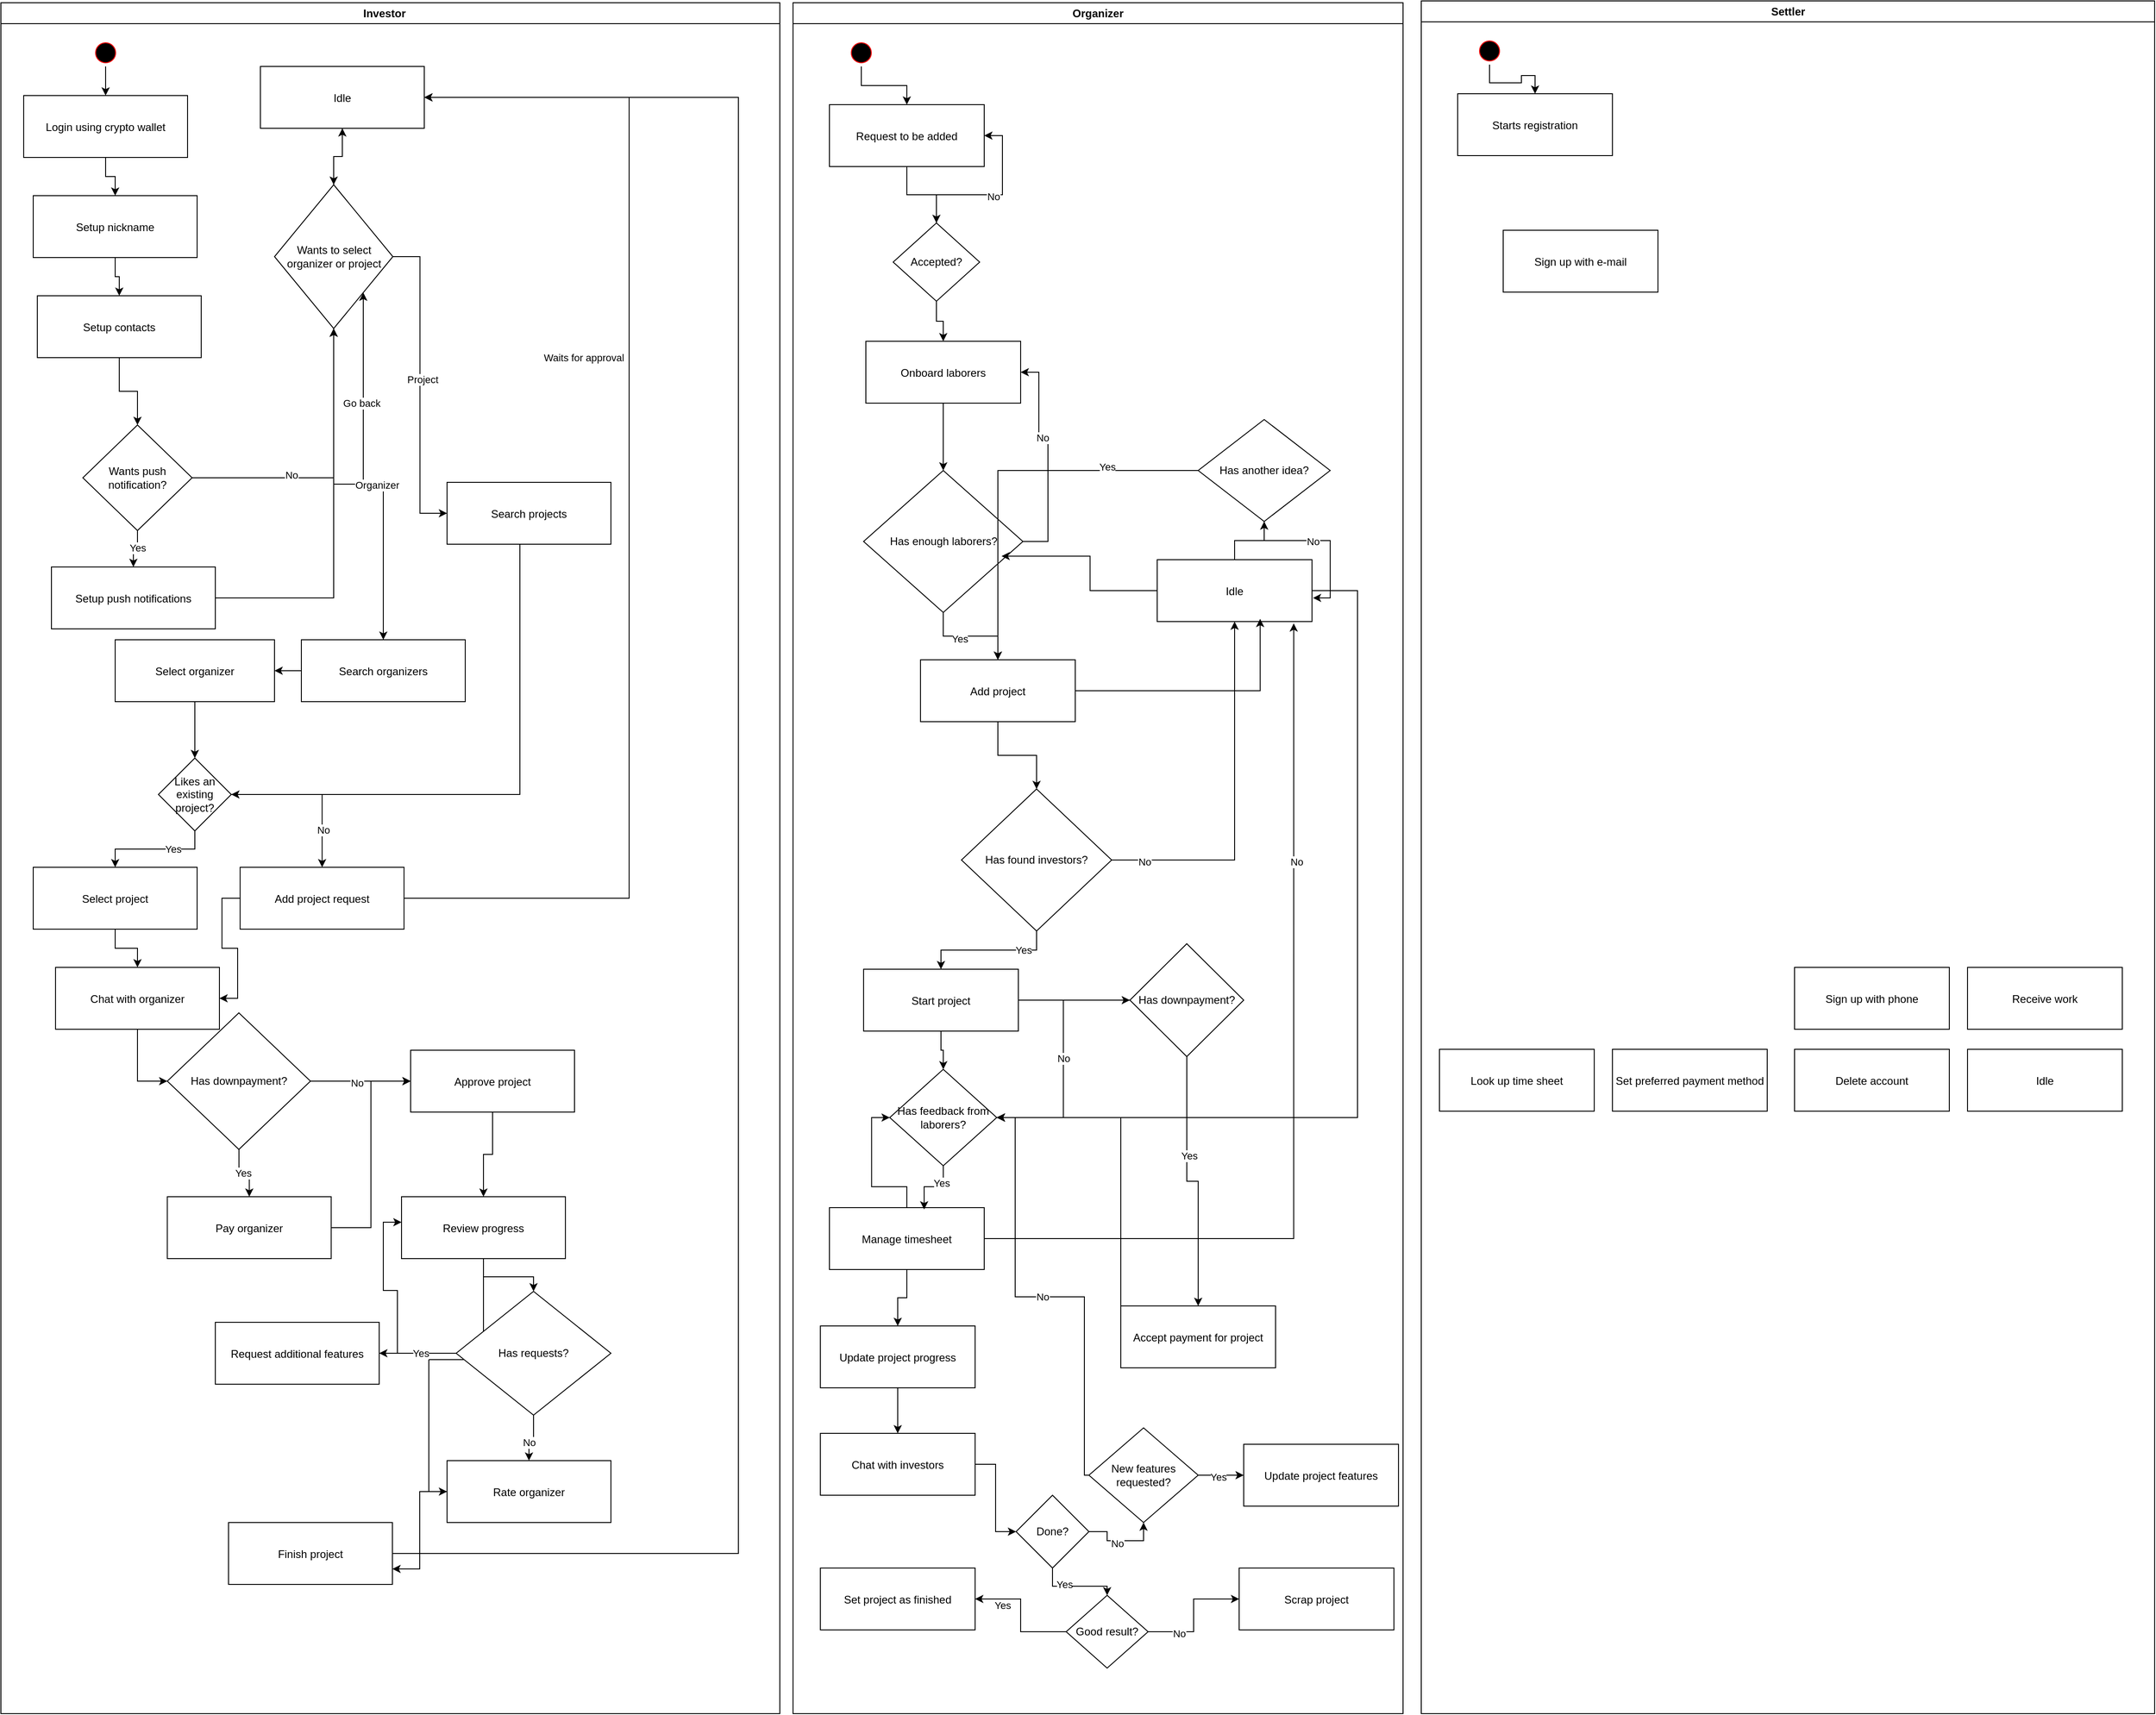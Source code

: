 <mxfile version="24.7.16">
  <diagram name="Page-1" id="e7e014a7-5840-1c2e-5031-d8a46d1fe8dd">
    <mxGraphModel dx="3354" dy="1901" grid="1" gridSize="10" guides="1" tooltips="1" connect="1" arrows="1" fold="1" page="1" pageScale="1" pageWidth="1920" pageHeight="1200" background="none" math="0" shadow="0">
      <root>
        <mxCell id="0" />
        <mxCell id="1" parent="0" />
        <mxCell id="2" value="Investor    " style="swimlane;whiteSpace=wrap" parent="1" vertex="1">
          <mxGeometry x="40" y="130" width="855.5" height="1880" as="geometry" />
        </mxCell>
        <mxCell id="VlkPv9jspcL5AIq_9kxq-81" style="edgeStyle=orthogonalEdgeStyle;rounded=0;orthogonalLoop=1;jettySize=auto;html=1;" edge="1" parent="2" source="5" target="VlkPv9jspcL5AIq_9kxq-46">
          <mxGeometry relative="1" as="geometry" />
        </mxCell>
        <mxCell id="5" value="" style="ellipse;shape=startState;fillColor=#000000;strokeColor=#ff0000;" parent="2" vertex="1">
          <mxGeometry x="100" y="40" width="30" height="30" as="geometry" />
        </mxCell>
        <mxCell id="VlkPv9jspcL5AIq_9kxq-82" style="edgeStyle=orthogonalEdgeStyle;rounded=0;orthogonalLoop=1;jettySize=auto;html=1;" edge="1" parent="2" source="VlkPv9jspcL5AIq_9kxq-46" target="VlkPv9jspcL5AIq_9kxq-47">
          <mxGeometry relative="1" as="geometry" />
        </mxCell>
        <mxCell id="VlkPv9jspcL5AIq_9kxq-46" value="Login using crypto wallet" style="" vertex="1" parent="2">
          <mxGeometry x="25" y="102" width="180" height="68" as="geometry" />
        </mxCell>
        <mxCell id="VlkPv9jspcL5AIq_9kxq-83" style="edgeStyle=orthogonalEdgeStyle;rounded=0;orthogonalLoop=1;jettySize=auto;html=1;" edge="1" parent="2" source="VlkPv9jspcL5AIq_9kxq-47" target="VlkPv9jspcL5AIq_9kxq-48">
          <mxGeometry relative="1" as="geometry" />
        </mxCell>
        <mxCell id="VlkPv9jspcL5AIq_9kxq-47" value="Setup nickname" style="" vertex="1" parent="2">
          <mxGeometry x="35.5" y="212" width="180" height="68" as="geometry" />
        </mxCell>
        <mxCell id="VlkPv9jspcL5AIq_9kxq-85" value="" style="edgeStyle=orthogonalEdgeStyle;rounded=0;orthogonalLoop=1;jettySize=auto;html=1;" edge="1" parent="2" source="VlkPv9jspcL5AIq_9kxq-48" target="VlkPv9jspcL5AIq_9kxq-84">
          <mxGeometry relative="1" as="geometry" />
        </mxCell>
        <mxCell id="VlkPv9jspcL5AIq_9kxq-48" value="Setup contacts" style="" vertex="1" parent="2">
          <mxGeometry x="40" y="322" width="180" height="68" as="geometry" />
        </mxCell>
        <mxCell id="VlkPv9jspcL5AIq_9kxq-103" style="edgeStyle=orthogonalEdgeStyle;rounded=0;orthogonalLoop=1;jettySize=auto;html=1;" edge="1" parent="2" source="VlkPv9jspcL5AIq_9kxq-49" target="VlkPv9jspcL5AIq_9kxq-88">
          <mxGeometry relative="1" as="geometry" />
        </mxCell>
        <mxCell id="VlkPv9jspcL5AIq_9kxq-49" value="Setup push notifications" style="" vertex="1" parent="2">
          <mxGeometry x="55.5" y="620" width="180" height="68" as="geometry" />
        </mxCell>
        <mxCell id="VlkPv9jspcL5AIq_9kxq-93" style="edgeStyle=orthogonalEdgeStyle;rounded=0;orthogonalLoop=1;jettySize=auto;html=1;entryX=1;entryY=1;entryDx=0;entryDy=0;" edge="1" parent="2" source="VlkPv9jspcL5AIq_9kxq-50" target="VlkPv9jspcL5AIq_9kxq-88">
          <mxGeometry relative="1" as="geometry" />
        </mxCell>
        <mxCell id="VlkPv9jspcL5AIq_9kxq-94" value="Go back" style="edgeLabel;html=1;align=center;verticalAlign=middle;resizable=0;points=[];" vertex="1" connectable="0" parent="VlkPv9jspcL5AIq_9kxq-93">
          <mxGeometry x="0.402" y="3" relative="1" as="geometry">
            <mxPoint x="1" y="1" as="offset" />
          </mxGeometry>
        </mxCell>
        <mxCell id="VlkPv9jspcL5AIq_9kxq-97" style="edgeStyle=orthogonalEdgeStyle;rounded=0;orthogonalLoop=1;jettySize=auto;html=1;" edge="1" parent="2" source="VlkPv9jspcL5AIq_9kxq-50" target="VlkPv9jspcL5AIq_9kxq-51">
          <mxGeometry relative="1" as="geometry" />
        </mxCell>
        <mxCell id="VlkPv9jspcL5AIq_9kxq-50" value="Search organizers" style="" vertex="1" parent="2">
          <mxGeometry x="330" y="700" width="180" height="68" as="geometry" />
        </mxCell>
        <mxCell id="VlkPv9jspcL5AIq_9kxq-111" value="" style="edgeStyle=orthogonalEdgeStyle;rounded=0;orthogonalLoop=1;jettySize=auto;html=1;" edge="1" parent="2" source="VlkPv9jspcL5AIq_9kxq-51" target="VlkPv9jspcL5AIq_9kxq-110">
          <mxGeometry relative="1" as="geometry" />
        </mxCell>
        <mxCell id="VlkPv9jspcL5AIq_9kxq-51" value="Select organizer" style="" vertex="1" parent="2">
          <mxGeometry x="125.5" y="700" width="175" height="68" as="geometry" />
        </mxCell>
        <mxCell id="VlkPv9jspcL5AIq_9kxq-113" style="edgeStyle=orthogonalEdgeStyle;rounded=0;orthogonalLoop=1;jettySize=auto;html=1;entryX=1;entryY=0.5;entryDx=0;entryDy=0;" edge="1" parent="2" source="VlkPv9jspcL5AIq_9kxq-52" target="VlkPv9jspcL5AIq_9kxq-110">
          <mxGeometry relative="1" as="geometry">
            <Array as="points">
              <mxPoint x="570" y="870" />
            </Array>
          </mxGeometry>
        </mxCell>
        <mxCell id="VlkPv9jspcL5AIq_9kxq-52" value="Search projects" style="" vertex="1" parent="2">
          <mxGeometry x="490" y="527" width="180" height="68" as="geometry" />
        </mxCell>
        <mxCell id="VlkPv9jspcL5AIq_9kxq-118" style="edgeStyle=orthogonalEdgeStyle;rounded=0;orthogonalLoop=1;jettySize=auto;html=1;entryX=1;entryY=0.5;entryDx=0;entryDy=0;" edge="1" parent="2" source="VlkPv9jspcL5AIq_9kxq-53" target="VlkPv9jspcL5AIq_9kxq-107">
          <mxGeometry relative="1" as="geometry">
            <Array as="points">
              <mxPoint x="690" y="984" />
              <mxPoint x="690" y="104" />
            </Array>
          </mxGeometry>
        </mxCell>
        <mxCell id="VlkPv9jspcL5AIq_9kxq-119" value="Waits for approval" style="edgeLabel;html=1;align=center;verticalAlign=middle;resizable=0;points=[];" vertex="1" connectable="0" parent="VlkPv9jspcL5AIq_9kxq-118">
          <mxGeometry x="0.246" y="3" relative="1" as="geometry">
            <mxPoint x="-47" y="1" as="offset" />
          </mxGeometry>
        </mxCell>
        <mxCell id="VlkPv9jspcL5AIq_9kxq-130" style="edgeStyle=orthogonalEdgeStyle;rounded=0;orthogonalLoop=1;jettySize=auto;html=1;entryX=1;entryY=0.5;entryDx=0;entryDy=0;" edge="1" parent="2" source="VlkPv9jspcL5AIq_9kxq-53" target="VlkPv9jspcL5AIq_9kxq-54">
          <mxGeometry relative="1" as="geometry" />
        </mxCell>
        <mxCell id="VlkPv9jspcL5AIq_9kxq-53" value="Add project request" style="" vertex="1" parent="2">
          <mxGeometry x="262.75" y="950" width="180" height="68" as="geometry" />
        </mxCell>
        <mxCell id="VlkPv9jspcL5AIq_9kxq-131" style="edgeStyle=orthogonalEdgeStyle;rounded=0;orthogonalLoop=1;jettySize=auto;html=1;entryX=0;entryY=0.5;entryDx=0;entryDy=0;" edge="1" parent="2" source="VlkPv9jspcL5AIq_9kxq-54" target="VlkPv9jspcL5AIq_9kxq-120">
          <mxGeometry relative="1" as="geometry" />
        </mxCell>
        <mxCell id="VlkPv9jspcL5AIq_9kxq-54" value="Chat with organizer" style="" vertex="1" parent="2">
          <mxGeometry x="60" y="1060" width="180" height="68" as="geometry" />
        </mxCell>
        <mxCell id="VlkPv9jspcL5AIq_9kxq-127" style="edgeStyle=orthogonalEdgeStyle;rounded=0;orthogonalLoop=1;jettySize=auto;html=1;entryX=0;entryY=0.5;entryDx=0;entryDy=0;" edge="1" parent="2" source="VlkPv9jspcL5AIq_9kxq-55" target="VlkPv9jspcL5AIq_9kxq-124">
          <mxGeometry relative="1" as="geometry" />
        </mxCell>
        <mxCell id="VlkPv9jspcL5AIq_9kxq-55" value="Pay organizer" style="" vertex="1" parent="2">
          <mxGeometry x="182.75" y="1312" width="180" height="68" as="geometry" />
        </mxCell>
        <mxCell id="VlkPv9jspcL5AIq_9kxq-135" value="" style="edgeStyle=orthogonalEdgeStyle;rounded=0;orthogonalLoop=1;jettySize=auto;html=1;" edge="1" parent="2" source="VlkPv9jspcL5AIq_9kxq-56" target="VlkPv9jspcL5AIq_9kxq-134">
          <mxGeometry relative="1" as="geometry" />
        </mxCell>
        <mxCell id="VlkPv9jspcL5AIq_9kxq-143" style="edgeStyle=orthogonalEdgeStyle;rounded=0;orthogonalLoop=1;jettySize=auto;html=1;entryX=0;entryY=0.5;entryDx=0;entryDy=0;" edge="1" parent="2" source="VlkPv9jspcL5AIq_9kxq-56" target="VlkPv9jspcL5AIq_9kxq-57">
          <mxGeometry relative="1" as="geometry" />
        </mxCell>
        <mxCell id="VlkPv9jspcL5AIq_9kxq-56" value="Review progress" style="" vertex="1" parent="2">
          <mxGeometry x="440" y="1312" width="180" height="68" as="geometry" />
        </mxCell>
        <mxCell id="VlkPv9jspcL5AIq_9kxq-145" style="edgeStyle=orthogonalEdgeStyle;rounded=0;orthogonalLoop=1;jettySize=auto;html=1;entryX=1;entryY=0.75;entryDx=0;entryDy=0;" edge="1" parent="2" source="VlkPv9jspcL5AIq_9kxq-57" target="VlkPv9jspcL5AIq_9kxq-144">
          <mxGeometry relative="1" as="geometry" />
        </mxCell>
        <mxCell id="VlkPv9jspcL5AIq_9kxq-57" value="Rate organizer" style="" vertex="1" parent="2">
          <mxGeometry x="490" y="1602" width="180" height="68" as="geometry" />
        </mxCell>
        <mxCell id="VlkPv9jspcL5AIq_9kxq-129" style="edgeStyle=orthogonalEdgeStyle;rounded=0;orthogonalLoop=1;jettySize=auto;html=1;" edge="1" parent="2" source="VlkPv9jspcL5AIq_9kxq-58" target="VlkPv9jspcL5AIq_9kxq-54">
          <mxGeometry relative="1" as="geometry" />
        </mxCell>
        <mxCell id="VlkPv9jspcL5AIq_9kxq-58" value="Select project" style="" vertex="1" parent="2">
          <mxGeometry x="35.5" y="950" width="180" height="68" as="geometry" />
        </mxCell>
        <mxCell id="VlkPv9jspcL5AIq_9kxq-59" value="Request additional features" style="" vertex="1" parent="2">
          <mxGeometry x="235.5" y="1450" width="180" height="68" as="geometry" />
        </mxCell>
        <mxCell id="VlkPv9jspcL5AIq_9kxq-86" style="edgeStyle=orthogonalEdgeStyle;rounded=0;orthogonalLoop=1;jettySize=auto;html=1;" edge="1" parent="2" source="VlkPv9jspcL5AIq_9kxq-84" target="VlkPv9jspcL5AIq_9kxq-49">
          <mxGeometry relative="1" as="geometry" />
        </mxCell>
        <mxCell id="VlkPv9jspcL5AIq_9kxq-87" value="Yes" style="edgeLabel;html=1;align=center;verticalAlign=middle;resizable=0;points=[];" vertex="1" connectable="0" parent="VlkPv9jspcL5AIq_9kxq-86">
          <mxGeometry x="-0.146" relative="1" as="geometry">
            <mxPoint as="offset" />
          </mxGeometry>
        </mxCell>
        <mxCell id="VlkPv9jspcL5AIq_9kxq-89" value="" style="edgeStyle=orthogonalEdgeStyle;rounded=0;orthogonalLoop=1;jettySize=auto;html=1;" edge="1" parent="2" source="VlkPv9jspcL5AIq_9kxq-84" target="VlkPv9jspcL5AIq_9kxq-88">
          <mxGeometry relative="1" as="geometry" />
        </mxCell>
        <mxCell id="VlkPv9jspcL5AIq_9kxq-90" value="No" style="edgeLabel;html=1;align=center;verticalAlign=middle;resizable=0;points=[];" vertex="1" connectable="0" parent="VlkPv9jspcL5AIq_9kxq-89">
          <mxGeometry x="-0.32" y="3" relative="1" as="geometry">
            <mxPoint as="offset" />
          </mxGeometry>
        </mxCell>
        <mxCell id="VlkPv9jspcL5AIq_9kxq-84" value="Wants push notification?" style="rhombus;whiteSpace=wrap;html=1;" vertex="1" parent="2">
          <mxGeometry x="90" y="464" width="120" height="116" as="geometry" />
        </mxCell>
        <mxCell id="VlkPv9jspcL5AIq_9kxq-91" style="edgeStyle=orthogonalEdgeStyle;rounded=0;orthogonalLoop=1;jettySize=auto;html=1;" edge="1" parent="2" source="VlkPv9jspcL5AIq_9kxq-88" target="VlkPv9jspcL5AIq_9kxq-50">
          <mxGeometry relative="1" as="geometry" />
        </mxCell>
        <mxCell id="VlkPv9jspcL5AIq_9kxq-92" value="Organizer" style="edgeLabel;html=1;align=center;verticalAlign=middle;resizable=0;points=[];" vertex="1" connectable="0" parent="VlkPv9jspcL5AIq_9kxq-91">
          <mxGeometry x="0.1" y="-1" relative="1" as="geometry">
            <mxPoint as="offset" />
          </mxGeometry>
        </mxCell>
        <mxCell id="VlkPv9jspcL5AIq_9kxq-95" style="edgeStyle=orthogonalEdgeStyle;rounded=0;orthogonalLoop=1;jettySize=auto;html=1;entryX=0;entryY=0.5;entryDx=0;entryDy=0;" edge="1" parent="2" source="VlkPv9jspcL5AIq_9kxq-88" target="VlkPv9jspcL5AIq_9kxq-52">
          <mxGeometry relative="1" as="geometry" />
        </mxCell>
        <mxCell id="VlkPv9jspcL5AIq_9kxq-96" value="Project" style="edgeLabel;html=1;align=center;verticalAlign=middle;resizable=0;points=[];" vertex="1" connectable="0" parent="VlkPv9jspcL5AIq_9kxq-95">
          <mxGeometry x="-0.04" y="2" relative="1" as="geometry">
            <mxPoint as="offset" />
          </mxGeometry>
        </mxCell>
        <mxCell id="VlkPv9jspcL5AIq_9kxq-108" style="edgeStyle=orthogonalEdgeStyle;rounded=0;orthogonalLoop=1;jettySize=auto;html=1;entryX=0.5;entryY=1;entryDx=0;entryDy=0;" edge="1" parent="2" source="VlkPv9jspcL5AIq_9kxq-88" target="VlkPv9jspcL5AIq_9kxq-107">
          <mxGeometry relative="1" as="geometry" />
        </mxCell>
        <mxCell id="VlkPv9jspcL5AIq_9kxq-88" value="Wants to select organizer or project" style="rhombus;whiteSpace=wrap;html=1;" vertex="1" parent="2">
          <mxGeometry x="300.5" y="200" width="130" height="158" as="geometry" />
        </mxCell>
        <mxCell id="VlkPv9jspcL5AIq_9kxq-109" style="edgeStyle=orthogonalEdgeStyle;rounded=0;orthogonalLoop=1;jettySize=auto;html=1;entryX=0.5;entryY=0;entryDx=0;entryDy=0;" edge="1" parent="2" source="VlkPv9jspcL5AIq_9kxq-107" target="VlkPv9jspcL5AIq_9kxq-88">
          <mxGeometry relative="1" as="geometry" />
        </mxCell>
        <mxCell id="VlkPv9jspcL5AIq_9kxq-107" value="Idle" style="" vertex="1" parent="2">
          <mxGeometry x="285" y="70" width="180" height="68" as="geometry" />
        </mxCell>
        <mxCell id="VlkPv9jspcL5AIq_9kxq-114" style="edgeStyle=orthogonalEdgeStyle;rounded=0;orthogonalLoop=1;jettySize=auto;html=1;" edge="1" parent="2" source="VlkPv9jspcL5AIq_9kxq-110" target="VlkPv9jspcL5AIq_9kxq-53">
          <mxGeometry relative="1" as="geometry" />
        </mxCell>
        <mxCell id="VlkPv9jspcL5AIq_9kxq-115" value="No" style="edgeLabel;html=1;align=center;verticalAlign=middle;resizable=0;points=[];" vertex="1" connectable="0" parent="VlkPv9jspcL5AIq_9kxq-114">
          <mxGeometry x="0.544" y="1" relative="1" as="geometry">
            <mxPoint as="offset" />
          </mxGeometry>
        </mxCell>
        <mxCell id="VlkPv9jspcL5AIq_9kxq-116" style="edgeStyle=orthogonalEdgeStyle;rounded=0;orthogonalLoop=1;jettySize=auto;html=1;" edge="1" parent="2" source="VlkPv9jspcL5AIq_9kxq-110" target="VlkPv9jspcL5AIq_9kxq-58">
          <mxGeometry relative="1" as="geometry" />
        </mxCell>
        <mxCell id="VlkPv9jspcL5AIq_9kxq-117" value="Yes" style="edgeLabel;html=1;align=center;verticalAlign=middle;resizable=0;points=[];" vertex="1" connectable="0" parent="VlkPv9jspcL5AIq_9kxq-116">
          <mxGeometry x="-0.31" relative="1" as="geometry">
            <mxPoint as="offset" />
          </mxGeometry>
        </mxCell>
        <mxCell id="VlkPv9jspcL5AIq_9kxq-110" value="Likes an existing project?" style="rhombus;whiteSpace=wrap;html=1;" vertex="1" parent="2">
          <mxGeometry x="173" y="830" width="80" height="80" as="geometry" />
        </mxCell>
        <mxCell id="VlkPv9jspcL5AIq_9kxq-122" style="edgeStyle=orthogonalEdgeStyle;rounded=0;orthogonalLoop=1;jettySize=auto;html=1;" edge="1" parent="2" source="VlkPv9jspcL5AIq_9kxq-120" target="VlkPv9jspcL5AIq_9kxq-55">
          <mxGeometry relative="1" as="geometry" />
        </mxCell>
        <mxCell id="VlkPv9jspcL5AIq_9kxq-123" value="Yes" style="edgeLabel;html=1;align=center;verticalAlign=middle;resizable=0;points=[];" vertex="1" connectable="0" parent="VlkPv9jspcL5AIq_9kxq-122">
          <mxGeometry x="-0.034" relative="1" as="geometry">
            <mxPoint as="offset" />
          </mxGeometry>
        </mxCell>
        <mxCell id="VlkPv9jspcL5AIq_9kxq-125" style="edgeStyle=orthogonalEdgeStyle;rounded=0;orthogonalLoop=1;jettySize=auto;html=1;" edge="1" parent="2" source="VlkPv9jspcL5AIq_9kxq-120" target="VlkPv9jspcL5AIq_9kxq-124">
          <mxGeometry relative="1" as="geometry" />
        </mxCell>
        <mxCell id="VlkPv9jspcL5AIq_9kxq-126" value="No" style="edgeLabel;html=1;align=center;verticalAlign=middle;resizable=0;points=[];" vertex="1" connectable="0" parent="VlkPv9jspcL5AIq_9kxq-125">
          <mxGeometry x="-0.075" y="-2" relative="1" as="geometry">
            <mxPoint as="offset" />
          </mxGeometry>
        </mxCell>
        <mxCell id="VlkPv9jspcL5AIq_9kxq-120" value="Has downpayment?" style="rhombus;whiteSpace=wrap;html=1;" vertex="1" parent="2">
          <mxGeometry x="182.75" y="1110" width="157.25" height="150" as="geometry" />
        </mxCell>
        <mxCell id="VlkPv9jspcL5AIq_9kxq-128" style="edgeStyle=orthogonalEdgeStyle;rounded=0;orthogonalLoop=1;jettySize=auto;html=1;entryX=0.5;entryY=0;entryDx=0;entryDy=0;" edge="1" parent="2" source="VlkPv9jspcL5AIq_9kxq-124" target="VlkPv9jspcL5AIq_9kxq-56">
          <mxGeometry relative="1" as="geometry" />
        </mxCell>
        <mxCell id="VlkPv9jspcL5AIq_9kxq-124" value="Approve project" style="" vertex="1" parent="2">
          <mxGeometry x="450" y="1151" width="180" height="68" as="geometry" />
        </mxCell>
        <mxCell id="VlkPv9jspcL5AIq_9kxq-136" style="edgeStyle=orthogonalEdgeStyle;rounded=0;orthogonalLoop=1;jettySize=auto;html=1;" edge="1" parent="2" source="VlkPv9jspcL5AIq_9kxq-134" target="VlkPv9jspcL5AIq_9kxq-59">
          <mxGeometry relative="1" as="geometry" />
        </mxCell>
        <mxCell id="VlkPv9jspcL5AIq_9kxq-137" value="Yes" style="edgeLabel;html=1;align=center;verticalAlign=middle;resizable=0;points=[];" vertex="1" connectable="0" parent="VlkPv9jspcL5AIq_9kxq-136">
          <mxGeometry x="-0.061" relative="1" as="geometry">
            <mxPoint as="offset" />
          </mxGeometry>
        </mxCell>
        <mxCell id="VlkPv9jspcL5AIq_9kxq-141" style="edgeStyle=orthogonalEdgeStyle;rounded=0;orthogonalLoop=1;jettySize=auto;html=1;" edge="1" parent="2" source="VlkPv9jspcL5AIq_9kxq-134" target="VlkPv9jspcL5AIq_9kxq-57">
          <mxGeometry relative="1" as="geometry" />
        </mxCell>
        <mxCell id="VlkPv9jspcL5AIq_9kxq-142" value="No" style="edgeLabel;html=1;align=center;verticalAlign=middle;resizable=0;points=[];" vertex="1" connectable="0" parent="VlkPv9jspcL5AIq_9kxq-141">
          <mxGeometry x="0.273" relative="1" as="geometry">
            <mxPoint as="offset" />
          </mxGeometry>
        </mxCell>
        <mxCell id="VlkPv9jspcL5AIq_9kxq-134" value="Has requests?" style="rhombus;whiteSpace=wrap;html=1;" vertex="1" parent="2">
          <mxGeometry x="500" y="1416" width="170" height="136" as="geometry" />
        </mxCell>
        <mxCell id="VlkPv9jspcL5AIq_9kxq-138" style="edgeStyle=orthogonalEdgeStyle;rounded=0;orthogonalLoop=1;jettySize=auto;html=1;entryX=0;entryY=0.412;entryDx=0;entryDy=0;entryPerimeter=0;" edge="1" parent="2" source="VlkPv9jspcL5AIq_9kxq-59" target="VlkPv9jspcL5AIq_9kxq-56">
          <mxGeometry relative="1" as="geometry" />
        </mxCell>
        <mxCell id="VlkPv9jspcL5AIq_9kxq-147" style="edgeStyle=orthogonalEdgeStyle;rounded=0;orthogonalLoop=1;jettySize=auto;html=1;entryX=1;entryY=0.5;entryDx=0;entryDy=0;" edge="1" parent="2" source="VlkPv9jspcL5AIq_9kxq-144" target="VlkPv9jspcL5AIq_9kxq-107">
          <mxGeometry relative="1" as="geometry">
            <Array as="points">
              <mxPoint x="810" y="1704" />
              <mxPoint x="810" y="104" />
            </Array>
          </mxGeometry>
        </mxCell>
        <mxCell id="VlkPv9jspcL5AIq_9kxq-144" value="Finish project" style="" vertex="1" parent="2">
          <mxGeometry x="250" y="1670" width="180" height="68" as="geometry" />
        </mxCell>
        <mxCell id="3" value="Organizer" style="swimlane;whiteSpace=wrap" parent="1" vertex="1">
          <mxGeometry x="910" y="130" width="670" height="1880" as="geometry" />
        </mxCell>
        <mxCell id="VlkPv9jspcL5AIq_9kxq-148" style="edgeStyle=orthogonalEdgeStyle;rounded=0;orthogonalLoop=1;jettySize=auto;html=1;" edge="1" parent="3" source="13" target="VlkPv9jspcL5AIq_9kxq-61">
          <mxGeometry relative="1" as="geometry" />
        </mxCell>
        <mxCell id="13" value="" style="ellipse;shape=startState;fillColor=#000000;strokeColor=#ff0000;" parent="3" vertex="1">
          <mxGeometry x="60" y="40" width="30" height="30" as="geometry" />
        </mxCell>
        <mxCell id="VlkPv9jspcL5AIq_9kxq-150" value="" style="edgeStyle=orthogonalEdgeStyle;rounded=0;orthogonalLoop=1;jettySize=auto;html=1;" edge="1" parent="3" source="VlkPv9jspcL5AIq_9kxq-61" target="VlkPv9jspcL5AIq_9kxq-149">
          <mxGeometry relative="1" as="geometry" />
        </mxCell>
        <mxCell id="VlkPv9jspcL5AIq_9kxq-61" value="Request to be added" style="" vertex="1" parent="3">
          <mxGeometry x="40" y="112" width="170" height="68" as="geometry" />
        </mxCell>
        <mxCell id="VlkPv9jspcL5AIq_9kxq-179" value="" style="edgeStyle=orthogonalEdgeStyle;rounded=0;orthogonalLoop=1;jettySize=auto;html=1;" edge="1" parent="3" source="VlkPv9jspcL5AIq_9kxq-63" target="VlkPv9jspcL5AIq_9kxq-178">
          <mxGeometry relative="1" as="geometry" />
        </mxCell>
        <mxCell id="VlkPv9jspcL5AIq_9kxq-63" value="Add project" style="" vertex="1" parent="3">
          <mxGeometry x="140" y="722" width="170" height="68" as="geometry" />
        </mxCell>
        <mxCell id="VlkPv9jspcL5AIq_9kxq-194" style="edgeStyle=orthogonalEdgeStyle;rounded=0;orthogonalLoop=1;jettySize=auto;html=1;entryX=0;entryY=0.5;entryDx=0;entryDy=0;" edge="1" parent="3" source="VlkPv9jspcL5AIq_9kxq-65" target="VlkPv9jspcL5AIq_9kxq-190">
          <mxGeometry relative="1" as="geometry" />
        </mxCell>
        <mxCell id="VlkPv9jspcL5AIq_9kxq-205" style="edgeStyle=orthogonalEdgeStyle;rounded=0;orthogonalLoop=1;jettySize=auto;html=1;" edge="1" parent="3" source="VlkPv9jspcL5AIq_9kxq-65" target="VlkPv9jspcL5AIq_9kxq-68">
          <mxGeometry relative="1" as="geometry" />
        </mxCell>
        <mxCell id="VlkPv9jspcL5AIq_9kxq-65" value="Manage timesheet" style="" vertex="1" parent="3">
          <mxGeometry x="40" y="1324" width="170" height="68" as="geometry" />
        </mxCell>
        <mxCell id="VlkPv9jspcL5AIq_9kxq-66" value="Update project features" style="" vertex="1" parent="3">
          <mxGeometry x="495" y="1584" width="170" height="68" as="geometry" />
        </mxCell>
        <mxCell id="VlkPv9jspcL5AIq_9kxq-165" value="" style="edgeStyle=orthogonalEdgeStyle;rounded=0;orthogonalLoop=1;jettySize=auto;html=1;" edge="1" parent="3" source="VlkPv9jspcL5AIq_9kxq-67" target="VlkPv9jspcL5AIq_9kxq-164">
          <mxGeometry relative="1" as="geometry" />
        </mxCell>
        <mxCell id="VlkPv9jspcL5AIq_9kxq-67" value="Onboard laborers" style="" vertex="1" parent="3">
          <mxGeometry x="80" y="372" width="170" height="68" as="geometry" />
        </mxCell>
        <mxCell id="VlkPv9jspcL5AIq_9kxq-207" style="edgeStyle=orthogonalEdgeStyle;rounded=0;orthogonalLoop=1;jettySize=auto;html=1;" edge="1" parent="3" source="VlkPv9jspcL5AIq_9kxq-68" target="VlkPv9jspcL5AIq_9kxq-206">
          <mxGeometry relative="1" as="geometry" />
        </mxCell>
        <mxCell id="VlkPv9jspcL5AIq_9kxq-68" value="Update project progress" style="" vertex="1" parent="3">
          <mxGeometry x="30" y="1454" width="170" height="68" as="geometry" />
        </mxCell>
        <mxCell id="VlkPv9jspcL5AIq_9kxq-202" style="edgeStyle=orthogonalEdgeStyle;rounded=0;orthogonalLoop=1;jettySize=auto;html=1;entryX=1;entryY=0.5;entryDx=0;entryDy=0;" edge="1" parent="3" source="VlkPv9jspcL5AIq_9kxq-69" target="VlkPv9jspcL5AIq_9kxq-190">
          <mxGeometry relative="1" as="geometry">
            <Array as="points">
              <mxPoint x="360" y="1225" />
            </Array>
          </mxGeometry>
        </mxCell>
        <mxCell id="VlkPv9jspcL5AIq_9kxq-69" value="Accept payment for project" style="" vertex="1" parent="3">
          <mxGeometry x="360" y="1432" width="170" height="68" as="geometry" />
        </mxCell>
        <mxCell id="VlkPv9jspcL5AIq_9kxq-70" value="Set project as finished" style="" vertex="1" parent="3">
          <mxGeometry x="30" y="1720" width="170" height="68" as="geometry" />
        </mxCell>
        <mxCell id="VlkPv9jspcL5AIq_9kxq-71" value="Scrap project" style="" vertex="1" parent="3">
          <mxGeometry x="490" y="1720" width="170" height="68" as="geometry" />
        </mxCell>
        <mxCell id="VlkPv9jspcL5AIq_9kxq-152" style="edgeStyle=orthogonalEdgeStyle;rounded=0;orthogonalLoop=1;jettySize=auto;html=1;entryX=1;entryY=0.5;entryDx=0;entryDy=0;" edge="1" parent="3" source="VlkPv9jspcL5AIq_9kxq-149" target="VlkPv9jspcL5AIq_9kxq-61">
          <mxGeometry relative="1" as="geometry" />
        </mxCell>
        <mxCell id="VlkPv9jspcL5AIq_9kxq-153" value="No" style="edgeLabel;html=1;align=center;verticalAlign=middle;resizable=0;points=[];" vertex="1" connectable="0" parent="VlkPv9jspcL5AIq_9kxq-152">
          <mxGeometry x="-0.02" y="-2" relative="1" as="geometry">
            <mxPoint x="1" as="offset" />
          </mxGeometry>
        </mxCell>
        <mxCell id="VlkPv9jspcL5AIq_9kxq-185" style="edgeStyle=orthogonalEdgeStyle;rounded=0;orthogonalLoop=1;jettySize=auto;html=1;" edge="1" parent="3" source="VlkPv9jspcL5AIq_9kxq-149" target="VlkPv9jspcL5AIq_9kxq-67">
          <mxGeometry relative="1" as="geometry" />
        </mxCell>
        <mxCell id="VlkPv9jspcL5AIq_9kxq-149" value="&lt;div&gt;Accepted?&lt;/div&gt;" style="rhombus;whiteSpace=wrap;html=1;" vertex="1" parent="3">
          <mxGeometry x="110" y="242" width="95" height="86" as="geometry" />
        </mxCell>
        <mxCell id="VlkPv9jspcL5AIq_9kxq-172" value="" style="edgeStyle=orthogonalEdgeStyle;rounded=0;orthogonalLoop=1;jettySize=auto;html=1;" edge="1" parent="3" source="VlkPv9jspcL5AIq_9kxq-154" target="VlkPv9jspcL5AIq_9kxq-171">
          <mxGeometry relative="1" as="geometry" />
        </mxCell>
        <mxCell id="VlkPv9jspcL5AIq_9kxq-197" style="edgeStyle=orthogonalEdgeStyle;rounded=0;orthogonalLoop=1;jettySize=auto;html=1;entryX=1;entryY=0.5;entryDx=0;entryDy=0;" edge="1" parent="3" source="VlkPv9jspcL5AIq_9kxq-154" target="VlkPv9jspcL5AIq_9kxq-190">
          <mxGeometry relative="1" as="geometry">
            <Array as="points">
              <mxPoint x="620" y="646" />
              <mxPoint x="620" y="1225" />
            </Array>
          </mxGeometry>
        </mxCell>
        <mxCell id="VlkPv9jspcL5AIq_9kxq-154" value="Idle" style="" vertex="1" parent="3">
          <mxGeometry x="400" y="612" width="170" height="68" as="geometry" />
        </mxCell>
        <mxCell id="VlkPv9jspcL5AIq_9kxq-166" style="edgeStyle=orthogonalEdgeStyle;rounded=0;orthogonalLoop=1;jettySize=auto;html=1;" edge="1" parent="3" source="VlkPv9jspcL5AIq_9kxq-164" target="VlkPv9jspcL5AIq_9kxq-63">
          <mxGeometry relative="1" as="geometry" />
        </mxCell>
        <mxCell id="VlkPv9jspcL5AIq_9kxq-167" value="Yes" style="edgeLabel;html=1;align=center;verticalAlign=middle;resizable=0;points=[];" vertex="1" connectable="0" parent="VlkPv9jspcL5AIq_9kxq-166">
          <mxGeometry x="-0.194" y="-3" relative="1" as="geometry">
            <mxPoint x="-1" as="offset" />
          </mxGeometry>
        </mxCell>
        <mxCell id="VlkPv9jspcL5AIq_9kxq-168" style="edgeStyle=orthogonalEdgeStyle;rounded=0;orthogonalLoop=1;jettySize=auto;html=1;entryX=1;entryY=0.5;entryDx=0;entryDy=0;exitX=1;exitY=0.5;exitDx=0;exitDy=0;" edge="1" parent="3" source="VlkPv9jspcL5AIq_9kxq-164" target="VlkPv9jspcL5AIq_9kxq-67">
          <mxGeometry relative="1" as="geometry">
            <Array as="points">
              <mxPoint x="280" y="592" />
              <mxPoint x="280" y="477" />
              <mxPoint x="270" y="477" />
              <mxPoint x="270" y="406" />
            </Array>
          </mxGeometry>
        </mxCell>
        <mxCell id="VlkPv9jspcL5AIq_9kxq-169" value="No" style="edgeLabel;html=1;align=center;verticalAlign=middle;resizable=0;points=[];" vertex="1" connectable="0" parent="VlkPv9jspcL5AIq_9kxq-168">
          <mxGeometry x="0.224" y="1" relative="1" as="geometry">
            <mxPoint as="offset" />
          </mxGeometry>
        </mxCell>
        <mxCell id="VlkPv9jspcL5AIq_9kxq-164" value="Has enough laborers?" style="rhombus;whiteSpace=wrap;html=1;" vertex="1" parent="3">
          <mxGeometry x="77.5" y="514" width="175" height="156" as="geometry" />
        </mxCell>
        <mxCell id="VlkPv9jspcL5AIq_9kxq-170" style="edgeStyle=orthogonalEdgeStyle;rounded=0;orthogonalLoop=1;jettySize=auto;html=1;entryX=0.665;entryY=0.956;entryDx=0;entryDy=0;entryPerimeter=0;" edge="1" parent="3" source="VlkPv9jspcL5AIq_9kxq-63" target="VlkPv9jspcL5AIq_9kxq-154">
          <mxGeometry relative="1" as="geometry" />
        </mxCell>
        <mxCell id="VlkPv9jspcL5AIq_9kxq-173" style="edgeStyle=orthogonalEdgeStyle;rounded=0;orthogonalLoop=1;jettySize=auto;html=1;" edge="1" parent="3" source="VlkPv9jspcL5AIq_9kxq-171" target="VlkPv9jspcL5AIq_9kxq-63">
          <mxGeometry relative="1" as="geometry" />
        </mxCell>
        <mxCell id="VlkPv9jspcL5AIq_9kxq-174" value="Yes" style="edgeLabel;html=1;align=center;verticalAlign=middle;resizable=0;points=[];" vertex="1" connectable="0" parent="VlkPv9jspcL5AIq_9kxq-173">
          <mxGeometry x="-0.533" y="-4" relative="1" as="geometry">
            <mxPoint as="offset" />
          </mxGeometry>
        </mxCell>
        <mxCell id="VlkPv9jspcL5AIq_9kxq-171" value="Has another idea?" style="rhombus;whiteSpace=wrap;html=1;" vertex="1" parent="3">
          <mxGeometry x="445" y="458" width="145" height="112" as="geometry" />
        </mxCell>
        <mxCell id="VlkPv9jspcL5AIq_9kxq-175" style="edgeStyle=orthogonalEdgeStyle;rounded=0;orthogonalLoop=1;jettySize=auto;html=1;entryX=1.006;entryY=0.618;entryDx=0;entryDy=0;entryPerimeter=0;" edge="1" parent="3" source="VlkPv9jspcL5AIq_9kxq-171" target="VlkPv9jspcL5AIq_9kxq-154">
          <mxGeometry relative="1" as="geometry" />
        </mxCell>
        <mxCell id="VlkPv9jspcL5AIq_9kxq-176" value="No" style="edgeLabel;html=1;align=center;verticalAlign=middle;resizable=0;points=[];" vertex="1" connectable="0" parent="VlkPv9jspcL5AIq_9kxq-175">
          <mxGeometry x="-0.162" y="-1" relative="1" as="geometry">
            <mxPoint x="1" as="offset" />
          </mxGeometry>
        </mxCell>
        <mxCell id="VlkPv9jspcL5AIq_9kxq-177" style="edgeStyle=orthogonalEdgeStyle;rounded=0;orthogonalLoop=1;jettySize=auto;html=1;entryX=0.866;entryY=0.603;entryDx=0;entryDy=0;entryPerimeter=0;" edge="1" parent="3" source="VlkPv9jspcL5AIq_9kxq-154" target="VlkPv9jspcL5AIq_9kxq-164">
          <mxGeometry relative="1" as="geometry" />
        </mxCell>
        <mxCell id="VlkPv9jspcL5AIq_9kxq-180" style="edgeStyle=orthogonalEdgeStyle;rounded=0;orthogonalLoop=1;jettySize=auto;html=1;" edge="1" parent="3" source="VlkPv9jspcL5AIq_9kxq-178" target="VlkPv9jspcL5AIq_9kxq-154">
          <mxGeometry relative="1" as="geometry" />
        </mxCell>
        <mxCell id="VlkPv9jspcL5AIq_9kxq-181" value="No" style="edgeLabel;html=1;align=center;verticalAlign=middle;resizable=0;points=[];" vertex="1" connectable="0" parent="VlkPv9jspcL5AIq_9kxq-180">
          <mxGeometry x="-0.819" y="-2" relative="1" as="geometry">
            <mxPoint as="offset" />
          </mxGeometry>
        </mxCell>
        <mxCell id="VlkPv9jspcL5AIq_9kxq-187" style="edgeStyle=orthogonalEdgeStyle;rounded=0;orthogonalLoop=1;jettySize=auto;html=1;" edge="1" parent="3" source="VlkPv9jspcL5AIq_9kxq-178" target="VlkPv9jspcL5AIq_9kxq-186">
          <mxGeometry relative="1" as="geometry" />
        </mxCell>
        <mxCell id="VlkPv9jspcL5AIq_9kxq-188" value="Yes" style="edgeLabel;html=1;align=center;verticalAlign=middle;resizable=0;points=[];" vertex="1" connectable="0" parent="VlkPv9jspcL5AIq_9kxq-187">
          <mxGeometry x="-0.503" relative="1" as="geometry">
            <mxPoint x="1" as="offset" />
          </mxGeometry>
        </mxCell>
        <mxCell id="VlkPv9jspcL5AIq_9kxq-178" value="Has found investors?" style="rhombus;whiteSpace=wrap;html=1;" vertex="1" parent="3">
          <mxGeometry x="185" y="864" width="165" height="156" as="geometry" />
        </mxCell>
        <mxCell id="VlkPv9jspcL5AIq_9kxq-191" value="" style="edgeStyle=orthogonalEdgeStyle;rounded=0;orthogonalLoop=1;jettySize=auto;html=1;" edge="1" parent="3" source="VlkPv9jspcL5AIq_9kxq-186" target="VlkPv9jspcL5AIq_9kxq-190">
          <mxGeometry relative="1" as="geometry" />
        </mxCell>
        <mxCell id="VlkPv9jspcL5AIq_9kxq-199" value="" style="edgeStyle=orthogonalEdgeStyle;rounded=0;orthogonalLoop=1;jettySize=auto;html=1;" edge="1" parent="3" source="VlkPv9jspcL5AIq_9kxq-186" target="VlkPv9jspcL5AIq_9kxq-198">
          <mxGeometry relative="1" as="geometry" />
        </mxCell>
        <mxCell id="VlkPv9jspcL5AIq_9kxq-186" value="Start project" style="" vertex="1" parent="3">
          <mxGeometry x="77.5" y="1062" width="170" height="68" as="geometry" />
        </mxCell>
        <mxCell id="VlkPv9jspcL5AIq_9kxq-190" value="Has feedback from laborers?" style="rhombus;whiteSpace=wrap;html=1;" vertex="1" parent="3">
          <mxGeometry x="106.25" y="1172" width="117.5" height="106" as="geometry" />
        </mxCell>
        <mxCell id="VlkPv9jspcL5AIq_9kxq-192" style="edgeStyle=orthogonalEdgeStyle;rounded=0;orthogonalLoop=1;jettySize=auto;html=1;entryX=0.612;entryY=0.029;entryDx=0;entryDy=0;entryPerimeter=0;" edge="1" parent="3" source="VlkPv9jspcL5AIq_9kxq-190" target="VlkPv9jspcL5AIq_9kxq-65">
          <mxGeometry relative="1" as="geometry" />
        </mxCell>
        <mxCell id="VlkPv9jspcL5AIq_9kxq-193" value="Yes" style="edgeLabel;html=1;align=center;verticalAlign=middle;resizable=0;points=[];" vertex="1" connectable="0" parent="VlkPv9jspcL5AIq_9kxq-192">
          <mxGeometry x="-0.457" y="-2" relative="1" as="geometry">
            <mxPoint as="offset" />
          </mxGeometry>
        </mxCell>
        <mxCell id="VlkPv9jspcL5AIq_9kxq-195" style="edgeStyle=orthogonalEdgeStyle;rounded=0;orthogonalLoop=1;jettySize=auto;html=1;entryX=0.882;entryY=1.029;entryDx=0;entryDy=0;entryPerimeter=0;" edge="1" parent="3" source="VlkPv9jspcL5AIq_9kxq-65" target="VlkPv9jspcL5AIq_9kxq-154">
          <mxGeometry relative="1" as="geometry" />
        </mxCell>
        <mxCell id="VlkPv9jspcL5AIq_9kxq-196" value="No" style="edgeLabel;html=1;align=center;verticalAlign=middle;resizable=0;points=[];" vertex="1" connectable="0" parent="VlkPv9jspcL5AIq_9kxq-195">
          <mxGeometry x="0.484" y="-3" relative="1" as="geometry">
            <mxPoint as="offset" />
          </mxGeometry>
        </mxCell>
        <mxCell id="VlkPv9jspcL5AIq_9kxq-200" style="edgeStyle=orthogonalEdgeStyle;rounded=0;orthogonalLoop=1;jettySize=auto;html=1;" edge="1" parent="3" source="VlkPv9jspcL5AIq_9kxq-198" target="VlkPv9jspcL5AIq_9kxq-69">
          <mxGeometry relative="1" as="geometry" />
        </mxCell>
        <mxCell id="VlkPv9jspcL5AIq_9kxq-201" value="Yes" style="edgeLabel;html=1;align=center;verticalAlign=middle;resizable=0;points=[];" vertex="1" connectable="0" parent="VlkPv9jspcL5AIq_9kxq-200">
          <mxGeometry x="-0.238" y="2" relative="1" as="geometry">
            <mxPoint as="offset" />
          </mxGeometry>
        </mxCell>
        <mxCell id="VlkPv9jspcL5AIq_9kxq-203" value="No" style="edgeStyle=orthogonalEdgeStyle;rounded=0;orthogonalLoop=1;jettySize=auto;html=1;entryX=1;entryY=0.5;entryDx=0;entryDy=0;" edge="1" parent="3" source="VlkPv9jspcL5AIq_9kxq-198" target="VlkPv9jspcL5AIq_9kxq-190">
          <mxGeometry relative="1" as="geometry" />
        </mxCell>
        <mxCell id="VlkPv9jspcL5AIq_9kxq-198" value="Has downpayment?" style="rhombus;whiteSpace=wrap;html=1;" vertex="1" parent="3">
          <mxGeometry x="370" y="1034" width="125" height="124" as="geometry" />
        </mxCell>
        <mxCell id="VlkPv9jspcL5AIq_9kxq-217" value="" style="edgeStyle=orthogonalEdgeStyle;rounded=0;orthogonalLoop=1;jettySize=auto;html=1;" edge="1" parent="3" source="VlkPv9jspcL5AIq_9kxq-206" target="VlkPv9jspcL5AIq_9kxq-216">
          <mxGeometry relative="1" as="geometry" />
        </mxCell>
        <mxCell id="VlkPv9jspcL5AIq_9kxq-206" value="Chat with investors" style="" vertex="1" parent="3">
          <mxGeometry x="30" y="1572" width="170" height="68" as="geometry" />
        </mxCell>
        <mxCell id="VlkPv9jspcL5AIq_9kxq-210" style="edgeStyle=orthogonalEdgeStyle;rounded=0;orthogonalLoop=1;jettySize=auto;html=1;" edge="1" parent="3" source="VlkPv9jspcL5AIq_9kxq-208" target="VlkPv9jspcL5AIq_9kxq-66">
          <mxGeometry relative="1" as="geometry" />
        </mxCell>
        <mxCell id="VlkPv9jspcL5AIq_9kxq-211" value="Yes" style="edgeLabel;html=1;align=center;verticalAlign=middle;resizable=0;points=[];" vertex="1" connectable="0" parent="VlkPv9jspcL5AIq_9kxq-210">
          <mxGeometry x="-0.125" y="-2" relative="1" as="geometry">
            <mxPoint as="offset" />
          </mxGeometry>
        </mxCell>
        <mxCell id="VlkPv9jspcL5AIq_9kxq-212" value="No" style="edgeStyle=orthogonalEdgeStyle;rounded=0;orthogonalLoop=1;jettySize=auto;html=1;entryX=1;entryY=0.5;entryDx=0;entryDy=0;" edge="1" parent="3" source="VlkPv9jspcL5AIq_9kxq-208" target="VlkPv9jspcL5AIq_9kxq-190">
          <mxGeometry relative="1" as="geometry">
            <Array as="points">
              <mxPoint x="320" y="1422" />
              <mxPoint x="244" y="1422" />
              <mxPoint x="244" y="1225" />
            </Array>
          </mxGeometry>
        </mxCell>
        <mxCell id="VlkPv9jspcL5AIq_9kxq-208" value="New features requested?" style="rhombus;whiteSpace=wrap;html=1;" vertex="1" parent="3">
          <mxGeometry x="325" y="1566" width="120" height="104" as="geometry" />
        </mxCell>
        <mxCell id="VlkPv9jspcL5AIq_9kxq-218" style="edgeStyle=orthogonalEdgeStyle;rounded=0;orthogonalLoop=1;jettySize=auto;html=1;" edge="1" parent="3" source="VlkPv9jspcL5AIq_9kxq-216" target="VlkPv9jspcL5AIq_9kxq-208">
          <mxGeometry relative="1" as="geometry">
            <Array as="points">
              <mxPoint x="345" y="1680" />
              <mxPoint x="345" y="1690" />
              <mxPoint x="385" y="1690" />
            </Array>
          </mxGeometry>
        </mxCell>
        <mxCell id="VlkPv9jspcL5AIq_9kxq-219" value="No" style="edgeLabel;html=1;align=center;verticalAlign=middle;resizable=0;points=[];" vertex="1" connectable="0" parent="VlkPv9jspcL5AIq_9kxq-218">
          <mxGeometry x="-0.089" y="-3" relative="1" as="geometry">
            <mxPoint as="offset" />
          </mxGeometry>
        </mxCell>
        <mxCell id="VlkPv9jspcL5AIq_9kxq-221" value="" style="edgeStyle=orthogonalEdgeStyle;rounded=0;orthogonalLoop=1;jettySize=auto;html=1;" edge="1" parent="3" source="VlkPv9jspcL5AIq_9kxq-216" target="VlkPv9jspcL5AIq_9kxq-220">
          <mxGeometry relative="1" as="geometry" />
        </mxCell>
        <mxCell id="VlkPv9jspcL5AIq_9kxq-222" value="Yes" style="edgeLabel;html=1;align=center;verticalAlign=middle;resizable=0;points=[];" vertex="1" connectable="0" parent="VlkPv9jspcL5AIq_9kxq-221">
          <mxGeometry x="-0.27" y="2" relative="1" as="geometry">
            <mxPoint as="offset" />
          </mxGeometry>
        </mxCell>
        <mxCell id="VlkPv9jspcL5AIq_9kxq-216" value="Done?" style="rhombus;whiteSpace=wrap;html=1;" vertex="1" parent="3">
          <mxGeometry x="245" y="1640" width="80" height="80" as="geometry" />
        </mxCell>
        <mxCell id="VlkPv9jspcL5AIq_9kxq-223" style="edgeStyle=orthogonalEdgeStyle;rounded=0;orthogonalLoop=1;jettySize=auto;html=1;" edge="1" parent="3" source="VlkPv9jspcL5AIq_9kxq-220" target="VlkPv9jspcL5AIq_9kxq-70">
          <mxGeometry relative="1" as="geometry" />
        </mxCell>
        <mxCell id="VlkPv9jspcL5AIq_9kxq-224" value="&lt;div&gt;Yes&lt;/div&gt;" style="edgeLabel;html=1;align=center;verticalAlign=middle;resizable=0;points=[];" vertex="1" connectable="0" parent="VlkPv9jspcL5AIq_9kxq-223">
          <mxGeometry x="0.559" y="7" relative="1" as="geometry">
            <mxPoint as="offset" />
          </mxGeometry>
        </mxCell>
        <mxCell id="VlkPv9jspcL5AIq_9kxq-225" style="edgeStyle=orthogonalEdgeStyle;rounded=0;orthogonalLoop=1;jettySize=auto;html=1;" edge="1" parent="3" source="VlkPv9jspcL5AIq_9kxq-220" target="VlkPv9jspcL5AIq_9kxq-71">
          <mxGeometry relative="1" as="geometry" />
        </mxCell>
        <mxCell id="VlkPv9jspcL5AIq_9kxq-226" value="No" style="edgeLabel;html=1;align=center;verticalAlign=middle;resizable=0;points=[];" vertex="1" connectable="0" parent="VlkPv9jspcL5AIq_9kxq-225">
          <mxGeometry x="-0.5" y="-2" relative="1" as="geometry">
            <mxPoint as="offset" />
          </mxGeometry>
        </mxCell>
        <mxCell id="VlkPv9jspcL5AIq_9kxq-220" value="Good result?" style="rhombus;whiteSpace=wrap;html=1;" vertex="1" parent="3">
          <mxGeometry x="300" y="1750" width="90" height="80" as="geometry" />
        </mxCell>
        <mxCell id="4" value="Settler" style="swimlane;whiteSpace=wrap" parent="1" vertex="1">
          <mxGeometry x="1600" y="128" width="805.5" height="1882" as="geometry" />
        </mxCell>
        <mxCell id="VlkPv9jspcL5AIq_9kxq-232" style="edgeStyle=orthogonalEdgeStyle;rounded=0;orthogonalLoop=1;jettySize=auto;html=1;" edge="1" parent="4" source="VlkPv9jspcL5AIq_9kxq-43" target="VlkPv9jspcL5AIq_9kxq-231">
          <mxGeometry relative="1" as="geometry" />
        </mxCell>
        <mxCell id="VlkPv9jspcL5AIq_9kxq-43" value="" style="ellipse;shape=startState;fillColor=#000000;strokeColor=#ff0000;" vertex="1" parent="4">
          <mxGeometry x="60" y="40" width="30" height="30" as="geometry" />
        </mxCell>
        <mxCell id="VlkPv9jspcL5AIq_9kxq-73" value="Sign up with e-mail" style="" vertex="1" parent="4">
          <mxGeometry x="90" y="252" width="170" height="68" as="geometry" />
        </mxCell>
        <mxCell id="VlkPv9jspcL5AIq_9kxq-74" value="Sign up with phone" style="" vertex="1" parent="4">
          <mxGeometry x="410" y="1062" width="170" height="68" as="geometry" />
        </mxCell>
        <mxCell id="VlkPv9jspcL5AIq_9kxq-75" value="Receive work" style="" vertex="1" parent="4">
          <mxGeometry x="600" y="1062" width="170" height="68" as="geometry" />
        </mxCell>
        <mxCell id="VlkPv9jspcL5AIq_9kxq-76" value="Look up time sheet" style="" vertex="1" parent="4">
          <mxGeometry x="20" y="1152" width="170" height="68" as="geometry" />
        </mxCell>
        <mxCell id="VlkPv9jspcL5AIq_9kxq-77" value="Set preferred payment method" style="" vertex="1" parent="4">
          <mxGeometry x="210" y="1152" width="170" height="68" as="geometry" />
        </mxCell>
        <mxCell id="VlkPv9jspcL5AIq_9kxq-78" value="Delete account" style="" vertex="1" parent="4">
          <mxGeometry x="410" y="1152" width="170" height="68" as="geometry" />
        </mxCell>
        <mxCell id="VlkPv9jspcL5AIq_9kxq-79" value="Idle" style="" vertex="1" parent="4">
          <mxGeometry x="600" y="1152" width="170" height="68" as="geometry" />
        </mxCell>
        <mxCell id="VlkPv9jspcL5AIq_9kxq-231" value="Starts registration" style="" vertex="1" parent="4">
          <mxGeometry x="40" y="102" width="170" height="68" as="geometry" />
        </mxCell>
      </root>
    </mxGraphModel>
  </diagram>
</mxfile>
